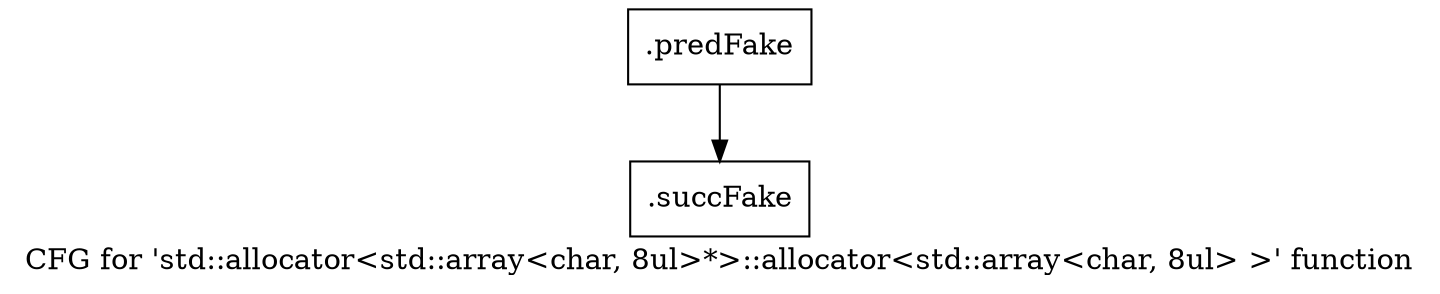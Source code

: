 digraph "CFG for 'std::allocator\<std::array\<char, 8ul\>*\>::allocator\<std::array\<char, 8ul\> \>' function" {
	label="CFG for 'std::allocator\<std::array\<char, 8ul\>*\>::allocator\<std::array\<char, 8ul\> \>' function";

	Node0x5a46750 [shape=record,filename="",linenumber="",label="{.predFake}"];
	Node0x5a46750 -> Node0x6175c00[ callList="" memoryops="" filename="/mnt/xilinx/Vitis_HLS/2021.2/tps/lnx64/gcc-6.2.0/lib/gcc/x86_64-pc-linux-gnu/6.2.0/../../../../include/c++/6.2.0/bits/allocator.h" execusionnum="3"];
	Node0x6175c00 [shape=record,filename="/mnt/xilinx/Vitis_HLS/2021.2/tps/lnx64/gcc-6.2.0/lib/gcc/x86_64-pc-linux-gnu/6.2.0/../../../../include/c++/6.2.0/bits/allocator.h",linenumber="124",label="{.succFake}"];
}
